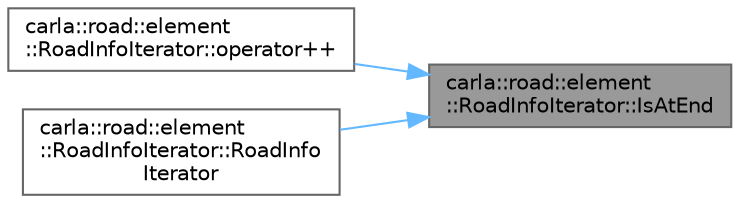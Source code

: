 digraph "carla::road::element::RoadInfoIterator::IsAtEnd"
{
 // INTERACTIVE_SVG=YES
 // LATEX_PDF_SIZE
  bgcolor="transparent";
  edge [fontname=Helvetica,fontsize=10,labelfontname=Helvetica,labelfontsize=10];
  node [fontname=Helvetica,fontsize=10,shape=box,height=0.2,width=0.4];
  rankdir="RL";
  Node1 [id="Node000001",label="carla::road::element\l::RoadInfoIterator::IsAtEnd",height=0.2,width=0.4,color="gray40", fillcolor="grey60", style="filled", fontcolor="black",tooltip=" "];
  Node1 -> Node2 [id="edge1_Node000001_Node000002",dir="back",color="steelblue1",style="solid",tooltip=" "];
  Node2 [id="Node000002",label="carla::road::element\l::RoadInfoIterator::operator++",height=0.2,width=0.4,color="grey40", fillcolor="white", style="filled",URL="$d8/da6/classcarla_1_1road_1_1element_1_1RoadInfoIterator.html#ae7128711aab15a7f68934ee22bb2cffb",tooltip=" "];
  Node1 -> Node3 [id="edge2_Node000001_Node000003",dir="back",color="steelblue1",style="solid",tooltip=" "];
  Node3 [id="Node000003",label="carla::road::element\l::RoadInfoIterator::RoadInfo\lIterator",height=0.2,width=0.4,color="grey40", fillcolor="white", style="filled",URL="$d8/da6/classcarla_1_1road_1_1element_1_1RoadInfoIterator.html#ada53915b29082a263897a2604cad2776",tooltip=" "];
}

